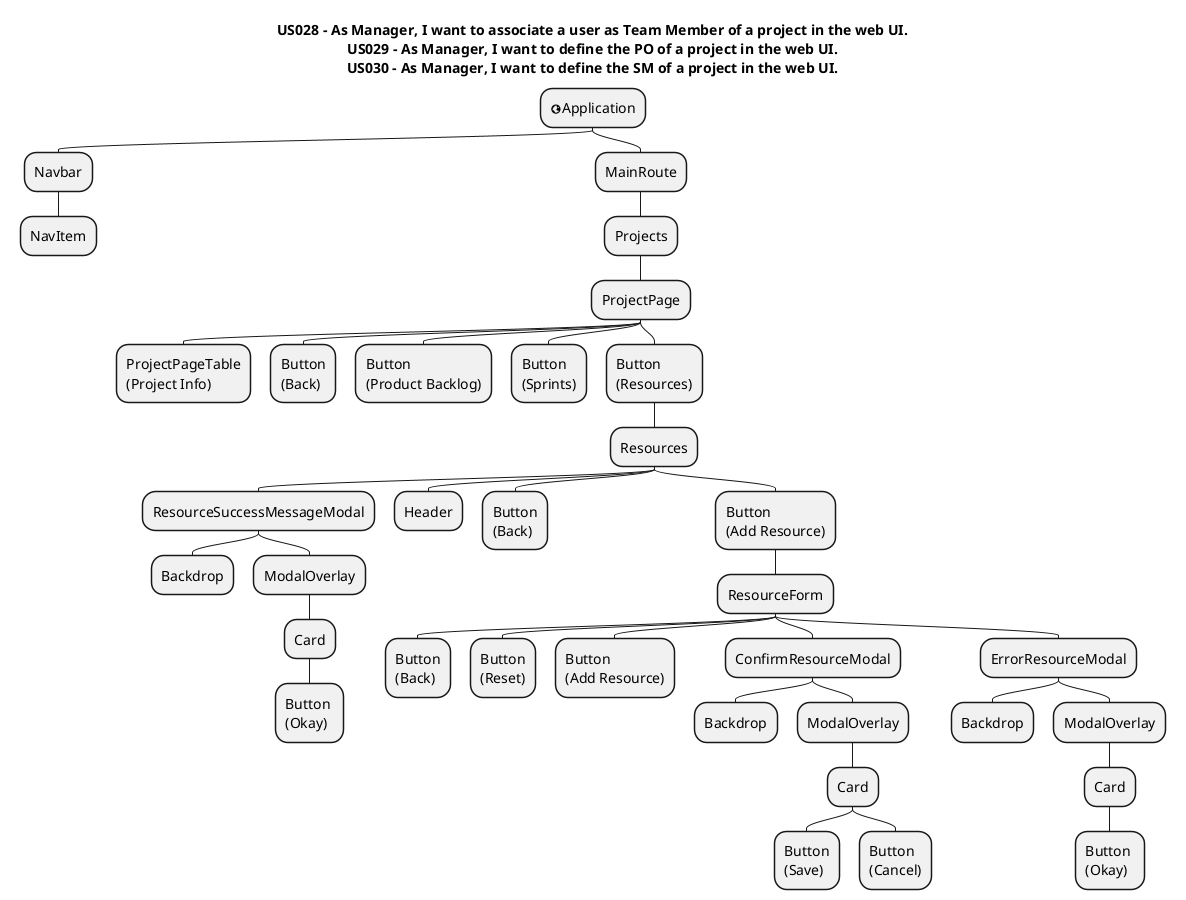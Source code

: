 @startmindmap
'https://plantuml.com/mindmap-diagram

title US028 - As Manager, I want to associate a user as Team Member of a project in the web UI.\nUS029 - As Manager, I want to define the PO of a project in the web UI.\nUS030 - As Manager, I want to define the SM of a project in the web UI.
top to bottom direction

* <&globe>Application
** Navbar
*** NavItem
** MainRoute
*** Projects
**** ProjectPage
***** ProjectPageTable\n(Project Info)
***** Button\n(Back)
***** Button\n(Product Backlog)
***** Button \n(Sprints)
***** Button \n(Resources)
****** Resources
******* ResourceSuccessMessageModal
******** Backdrop
******** ModalOverlay
********* Card
********** Button \n(Okay)
******* Header
******* Button\n(Back)
******* Button\n(Add Resource)
******** ResourceForm
********* Button\n(Back)
********* Button\n(Reset)
********* Button\n(Add Resource)
********* ConfirmResourceModal
********** Backdrop
********** ModalOverlay
*********** Card
************ Button\n(Save)
************ Button\n(Cancel)
********* ErrorResourceModal
********** Backdrop
********** ModalOverlay
*********** Card
************ Button \n(Okay)


@endmindmap